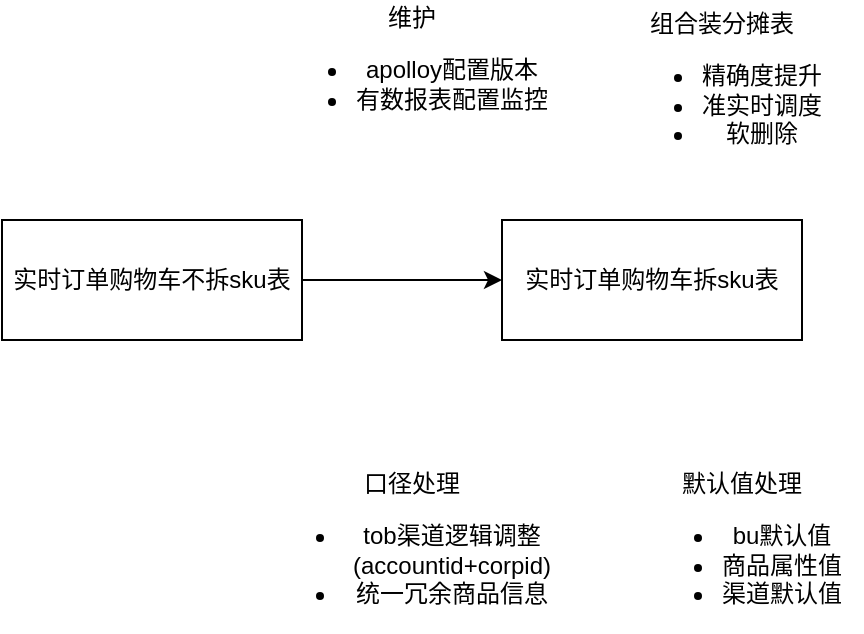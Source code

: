 <mxfile version="22.1.11" type="github">
  <diagram name="第 1 页" id="_Ai7vvlEYbXwGka6gXX4">
    <mxGraphModel dx="1864" dy="523" grid="1" gridSize="10" guides="1" tooltips="1" connect="1" arrows="1" fold="1" page="1" pageScale="1" pageWidth="827" pageHeight="1169" math="0" shadow="0">
      <root>
        <mxCell id="0" />
        <mxCell id="1" parent="0" />
        <mxCell id="gj5sXCmEHE9GCF9gbkwT-8" style="edgeStyle=orthogonalEdgeStyle;rounded=0;orthogonalLoop=1;jettySize=auto;html=1;exitX=1;exitY=0.5;exitDx=0;exitDy=0;entryX=0;entryY=0.5;entryDx=0;entryDy=0;" parent="1" source="gj5sXCmEHE9GCF9gbkwT-1" target="gj5sXCmEHE9GCF9gbkwT-7" edge="1">
          <mxGeometry relative="1" as="geometry" />
        </mxCell>
        <mxCell id="gj5sXCmEHE9GCF9gbkwT-1" value="实时订单购物车不拆sku表" style="rounded=0;whiteSpace=wrap;html=1;" parent="1" vertex="1">
          <mxGeometry x="-180" y="340" width="150" height="60" as="geometry" />
        </mxCell>
        <mxCell id="gj5sXCmEHE9GCF9gbkwT-2" value="默认值处理&lt;br&gt;&lt;ul&gt;&lt;li&gt;bu默认值&lt;/li&gt;&lt;li&gt;商品属性值&lt;/li&gt;&lt;li&gt;渠道默认值&lt;/li&gt;&lt;/ul&gt;" style="text;html=1;strokeColor=none;fillColor=none;align=center;verticalAlign=middle;whiteSpace=wrap;rounded=0;" parent="1" vertex="1">
          <mxGeometry x="130" y="490" width="120" height="30" as="geometry" />
        </mxCell>
        <mxCell id="gj5sXCmEHE9GCF9gbkwT-3" value="组合装分摊表&lt;br&gt;&lt;ul&gt;&lt;li&gt;精确度提升&lt;/li&gt;&lt;li&gt;准实时调度&lt;/li&gt;&lt;li&gt;软删除&lt;/li&gt;&lt;/ul&gt;" style="text;html=1;strokeColor=none;fillColor=none;align=center;verticalAlign=middle;whiteSpace=wrap;rounded=0;" parent="1" vertex="1">
          <mxGeometry x="110" y="230" width="140" height="90" as="geometry" />
        </mxCell>
        <mxCell id="gj5sXCmEHE9GCF9gbkwT-5" value="口径处理&lt;br&gt;&lt;ul&gt;&lt;li&gt;tob渠道逻辑调整(accountid+corpid)&lt;div data-okr=&quot;%7B%22okrDelta%22%3A%5B%7B%22lineType%22%3A%22text%22%2C%22lineOptions%22%3A%7B%7D%2C%22lineContent%22%3A%5B%7B%22opType%22%3A%22text%22%2C%22options%22%3A%7B%22text%22%3A%22accountid_corpid%22%7D%7D%5D%7D%5D%2C%22businessKey%22%3A%22lark-doc%22%7D&quot; class=&quot;okr-block-clipboard lark-doc&quot;&gt;&lt;/div&gt;&lt;/li&gt;&lt;li&gt;统一冗余商品信息&lt;/li&gt;&lt;/ul&gt;" style="text;html=1;strokeColor=none;fillColor=none;align=center;verticalAlign=middle;whiteSpace=wrap;rounded=0;" parent="1" vertex="1">
          <mxGeometry x="-50" y="490" width="150" height="30" as="geometry" />
        </mxCell>
        <mxCell id="gj5sXCmEHE9GCF9gbkwT-6" value="维护&lt;br&gt;&lt;ul&gt;&lt;li&gt;apolloy配置版本&lt;/li&gt;&lt;li&gt;有数报表配置监控&lt;/li&gt;&lt;/ul&gt;" style="text;html=1;strokeColor=none;fillColor=none;align=center;verticalAlign=middle;whiteSpace=wrap;rounded=0;" parent="1" vertex="1">
          <mxGeometry x="-50" y="250" width="150" height="30" as="geometry" />
        </mxCell>
        <mxCell id="gj5sXCmEHE9GCF9gbkwT-7" value="实时订单购物车拆sku表" style="rounded=0;whiteSpace=wrap;html=1;" parent="1" vertex="1">
          <mxGeometry x="70" y="340" width="150" height="60" as="geometry" />
        </mxCell>
      </root>
    </mxGraphModel>
  </diagram>
</mxfile>
